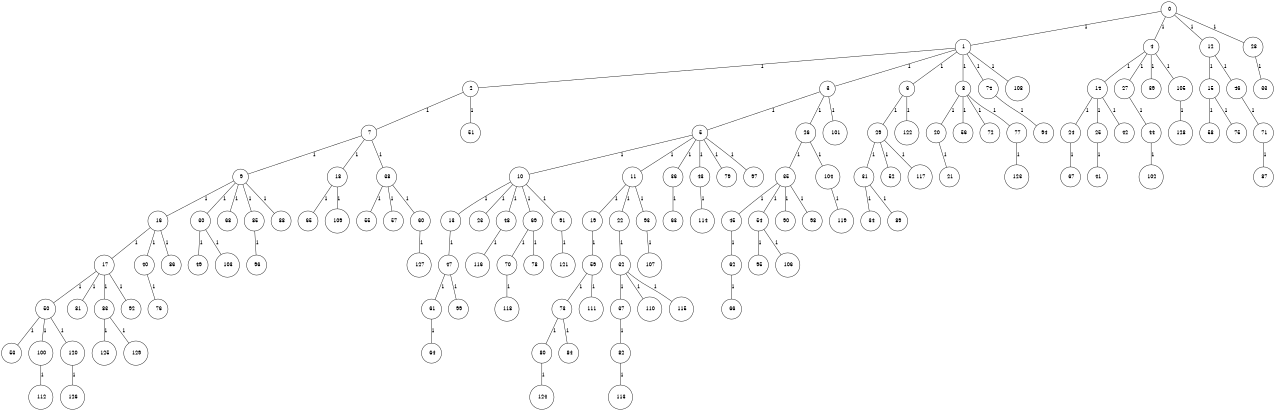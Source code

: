 graph G {
size="8.5,11;"
ratio = "expand;"
fixedsize="true;"
overlap="scale;"
node[shape=circle,width=.12,hight=.12,fontsize=12]
edge[fontsize=12]

0[label=" 0" color=black, pos="1.0722952,2.5794267!"];
1[label=" 1" color=black, pos="1.330117,2.1451829!"];
2[label=" 2" color=black, pos="0.91557217,1.9204582!"];
3[label=" 3" color=black, pos="0.51368941,0.2602573!"];
4[label=" 4" color=black, pos="0.23123801,0.83209603!"];
5[label=" 5" color=black, pos="0.61508515,0.61334!"];
6[label=" 6" color=black, pos="2.3413438,2.8098731!"];
7[label=" 7" color=black, pos="1.5349821,2.066154!"];
8[label=" 8" color=black, pos="2.6695016,0.69404199!"];
9[label=" 9" color=black, pos="2.2144195,0.21365375!"];
10[label=" 10" color=black, pos="1.0759712,0.68633289!"];
11[label=" 11" color=black, pos="2.4423859,1.872371!"];
12[label=" 12" color=black, pos="2.5015073,1.2776437!"];
13[label=" 13" color=black, pos="0.7491156,0.17937826!"];
14[label=" 14" color=black, pos="0.61145611,0.62070457!"];
15[label=" 15" color=black, pos="2.1839932,2.7537156!"];
16[label=" 16" color=black, pos="1.3324393,0.85311346!"];
17[label=" 17" color=black, pos="0.28698246,1.6768505!"];
18[label=" 18" color=black, pos="2.2008791,2.9526143!"];
19[label=" 19" color=black, pos="2.3097736,0.31688889!"];
20[label=" 20" color=black, pos="1.5294524,2.9278733!"];
21[label=" 21" color=black, pos="2.4855164,1.3690274!"];
22[label=" 22" color=black, pos="2.0965029,0.2434107!"];
23[label=" 23" color=black, pos="1.6765906,2.1339909!"];
24[label=" 24" color=black, pos="2.4448838,2.5558887!"];
25[label=" 25" color=black, pos="0.053871527,1.09482!"];
26[label=" 26" color=black, pos="1.5959226,1.8980157!"];
27[label=" 27" color=black, pos="0.87241964,1.716977!"];
28[label=" 28" color=black, pos="0.80943719,2.6804401!"];
29[label=" 29" color=black, pos="1.7521018,2.391926!"];
30[label=" 30" color=black, pos="2.0391994,0.1291007!"];
31[label=" 31" color=black, pos="2.632463,2.7248198!"];
32[label=" 32" color=black, pos="2.2501959,2.8092131!"];
33[label=" 33" color=black, pos="0.51344776,2.5588181!"];
34[label=" 34" color=black, pos="1.9514673,2.0150664!"];
35[label=" 35" color=black, pos="1.6717383,2.225759!"];
36[label=" 36" color=black, pos="2.3768936,2.776129!"];
37[label=" 37" color=black, pos="0.95566652,1.9776!"];
38[label=" 38" color=black, pos="1.8033918,1.7106559!"];
39[label=" 39" color=black, pos="2.3697923,2.5132016!"];
40[label=" 40" color=black, pos="0.71618425,1.9240556!"];
41[label=" 41" color=black, pos="2.2264477,0.33900233!"];
42[label=" 42" color=black, pos="1.9397074,0.0018019681!"];
43[label=" 43" color=black, pos="2.0861122,0.092621143!"];
44[label=" 44" color=black, pos="2.1337601,0.59200119!"];
45[label=" 45" color=black, pos="0.036805216,2.0842925!"];
46[label=" 46" color=black, pos="1.6763019,2.2760518!"];
47[label=" 47" color=black, pos="1.230424,2.6660824!"];
48[label=" 48" color=black, pos="0.11166797,0.1762403!"];
49[label=" 49" color=black, pos="1.0730117,1.5160306!"];
50[label=" 50" color=black, pos="1.8693114,0.62416472!"];
51[label=" 51" color=black, pos="2.7453936,2.4184294!"];
52[label=" 52" color=black, pos="0.58553603,2.9685803!"];
53[label=" 53" color=black, pos="2.5800318,2.4625382!"];
54[label=" 54" color=black, pos="0.84782112,2.302428!"];
55[label=" 55" color=black, pos="2.5278433,2.0248535!"];
56[label=" 56" color=black, pos="0.5586484,0.97762694!"];
57[label=" 57" color=black, pos="1.7163364,1.6443791!"];
58[label=" 58" color=black, pos="1.0114902,0.54107136!"];
59[label=" 59" color=black, pos="2.9853297,1.6360375!"];
60[label=" 60" color=black, pos="0.96993131,0.19320698!"];
61[label=" 61" color=black, pos="1.6574905,0.80629683!"];
62[label=" 62" color=black, pos="1.3943352,0.58355677!"];
63[label=" 63" color=black, pos="1.0772352,1.5616899!"];
64[label=" 64" color=black, pos="1.809504,0.26754366!"];
65[label=" 65" color=black, pos="0.032974388,1.1114882!"];
66[label=" 66" color=black, pos="0.18046662,2.8013484!"];
67[label=" 67" color=black, pos="0.61206026,0.73666205!"];
68[label=" 68" color=black, pos="2.0420035,1.1319547!"];
69[label=" 69" color=black, pos="0.58561426,2.2048056!"];
70[label=" 70" color=black, pos="2.0469763,0.90212805!"];
71[label=" 71" color=black, pos="1.3967726,1.7600951!"];
72[label=" 72" color=black, pos="1.0031347,2.732117!"];
73[label=" 73" color=black, pos="2.9395615,2.0805737!"];
74[label=" 74" color=black, pos="2.4961647,1.2858245!"];
75[label=" 75" color=black, pos="0.31930788,0.6902165!"];
76[label=" 76" color=black, pos="2.9523555,2.0608055!"];
77[label=" 77" color=black, pos="2.7604227,2.5179193!"];
78[label=" 78" color=black, pos="0.053973518,2.9316104!"];
79[label=" 79" color=black, pos="1.8838653,0.65702278!"];
80[label=" 80" color=black, pos="0.71934425,1.9231091!"];
81[label=" 81" color=black, pos="0.23274491,0.77893391!"];
82[label=" 82" color=black, pos="0.88560482,2.8371345!"];
83[label=" 83" color=black, pos="0.08724488,1.5662241!"];
84[label=" 84" color=black, pos="1.3495222,1.5775702!"];
85[label=" 85" color=black, pos="1.8926407,1.9173437!"];
86[label=" 86" color=black, pos="0.51553686,1.3973604!"];
87[label=" 87" color=black, pos="2.5406597,2.2864021!"];
88[label=" 88" color=black, pos="2.4435229,0.9189097!"];
89[label=" 89" color=black, pos="0.21319394,1.4051774!"];
90[label=" 90" color=black, pos="1.762602,1.3037115!"];
91[label=" 91" color=black, pos="2.7696629,0.88944729!"];
92[label=" 92" color=black, pos="0.49696515,0.22912985!"];
93[label=" 93" color=black, pos="0.56250704,1.33622!"];
94[label=" 94" color=black, pos="0.99542777,1.477446!"];
95[label=" 95" color=black, pos="2.7879635,1.7960914!"];
96[label=" 96" color=black, pos="0.97335927,2.9077542!"];
97[label=" 97" color=black, pos="1.4128447,2.285352!"];
98[label=" 98" color=black, pos="0.55524353,0.025293551!"];
99[label=" 99" color=black, pos="0.458999,2.4440915!"];
100[label=" 100" color=black, pos="2.3817584,0.34556998!"];
101[label=" 101" color=black, pos="0.8196949,2.0223093!"];
102[label=" 102" color=black, pos="2.4153704,2.3512101!"];
103[label=" 103" color=black, pos="0.2636034,1.4348203!"];
104[label=" 104" color=black, pos="0.86230258,2.4235159!"];
105[label=" 105" color=black, pos="1.6555062,2.450594!"];
106[label=" 106" color=black, pos="0.29793127,0.53565613!"];
107[label=" 107" color=black, pos="0.39062836,1.7128944!"];
108[label=" 108" color=black, pos="2.6529689,1.7166521!"];
109[label=" 109" color=black, pos="2.7402544,1.2877865!"];
110[label=" 110" color=black, pos="0.23871672,1.3589587!"];
111[label=" 111" color=black, pos="1.7862981,2.7392828!"];
112[label=" 112" color=black, pos="1.1363536,1.923748!"];
113[label=" 113" color=black, pos="1.8716665,1.0026095!"];
114[label=" 114" color=black, pos="1.8502294,2.926528!"];
115[label=" 115" color=black, pos="0.51801325,0.013244514!"];
116[label=" 116" color=black, pos="0.69788686,2.6436459!"];
117[label=" 117" color=black, pos="0.46885806,2.5937661!"];
118[label=" 118" color=black, pos="1.570429,0.2098949!"];
119[label=" 119" color=black, pos="1.7465038,0.0053277612!"];
120[label=" 120" color=black, pos="1.1119763,0.67471723!"];
121[label=" 121" color=black, pos="1.3034176,1.1532406!"];
122[label=" 122" color=black, pos="2.2155924,2.3945048!"];
123[label=" 123" color=black, pos="1.7191911,2.9045878!"];
124[label=" 124" color=black, pos="2.137646,0.85521921!"];
125[label=" 125" color=black, pos="2.4796661,0.31407883!"];
126[label=" 126" color=black, pos="2.4017101,1.4068222!"];
127[label=" 127" color=black, pos="0.47315141,1.0310713!"];
128[label=" 128" color=black, pos="2.3412257,1.5687706!"];
129[label=" 129" color=black, pos="2.3831153,1.7982904!"];
0--1[label="1"]
0--4[label="1"]
0--12[label="1"]
0--28[label="1"]
1--2[label="1"]
1--3[label="1"]
1--6[label="1"]
1--8[label="1"]
1--74[label="1"]
1--108[label="1"]
2--7[label="1"]
2--51[label="1"]
3--5[label="1"]
3--26[label="1"]
3--101[label="1"]
4--14[label="1"]
4--27[label="1"]
4--39[label="1"]
4--105[label="1"]
5--10[label="1"]
5--11[label="1"]
5--36[label="1"]
5--43[label="1"]
5--79[label="1"]
5--97[label="1"]
6--29[label="1"]
6--122[label="1"]
7--9[label="1"]
7--18[label="1"]
7--38[label="1"]
8--20[label="1"]
8--56[label="1"]
8--72[label="1"]
8--77[label="1"]
9--16[label="1"]
9--30[label="1"]
9--68[label="1"]
9--85[label="1"]
9--88[label="1"]
10--13[label="1"]
10--23[label="1"]
10--48[label="1"]
10--69[label="1"]
10--91[label="1"]
11--19[label="1"]
11--22[label="1"]
11--93[label="1"]
12--15[label="1"]
12--46[label="1"]
13--47[label="1"]
14--24[label="1"]
14--25[label="1"]
14--42[label="1"]
15--58[label="1"]
15--75[label="1"]
16--17[label="1"]
16--40[label="1"]
16--86[label="1"]
17--50[label="1"]
17--81[label="1"]
17--83[label="1"]
17--92[label="1"]
18--65[label="1"]
18--109[label="1"]
19--59[label="1"]
20--21[label="1"]
22--32[label="1"]
24--67[label="1"]
25--41[label="1"]
26--35[label="1"]
26--104[label="1"]
27--44[label="1"]
28--33[label="1"]
29--31[label="1"]
29--52[label="1"]
29--117[label="1"]
30--49[label="1"]
30--103[label="1"]
31--34[label="1"]
31--89[label="1"]
32--37[label="1"]
32--110[label="1"]
32--115[label="1"]
35--45[label="1"]
35--54[label="1"]
35--90[label="1"]
35--98[label="1"]
36--63[label="1"]
37--82[label="1"]
38--55[label="1"]
38--57[label="1"]
38--60[label="1"]
40--76[label="1"]
43--114[label="1"]
44--102[label="1"]
45--62[label="1"]
46--71[label="1"]
47--61[label="1"]
47--99[label="1"]
48--116[label="1"]
50--53[label="1"]
50--100[label="1"]
50--120[label="1"]
54--95[label="1"]
54--106[label="1"]
59--73[label="1"]
59--111[label="1"]
60--127[label="1"]
61--64[label="1"]
62--66[label="1"]
69--70[label="1"]
69--78[label="1"]
70--118[label="1"]
71--87[label="1"]
73--80[label="1"]
73--84[label="1"]
74--94[label="1"]
77--123[label="1"]
80--124[label="1"]
82--113[label="1"]
83--125[label="1"]
83--129[label="1"]
85--96[label="1"]
91--121[label="1"]
93--107[label="1"]
100--112[label="1"]
104--119[label="1"]
105--128[label="1"]
120--126[label="1"]

}
